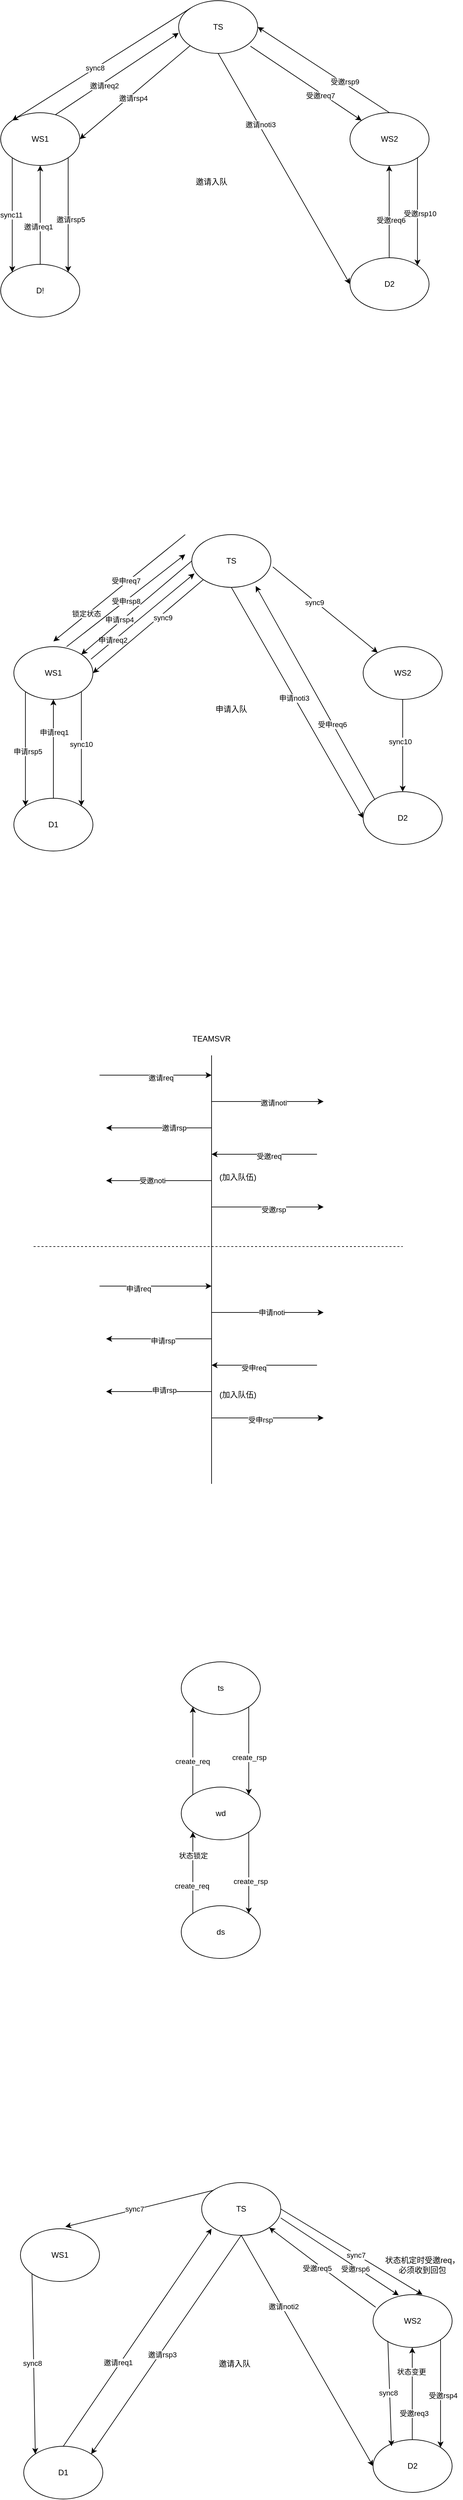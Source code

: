 <mxfile version="21.8.0" type="github">
  <diagram name="第 1 页" id="kYDKt0bIS9psy3Maj4CA">
    <mxGraphModel dx="897" dy="965" grid="1" gridSize="10" guides="1" tooltips="1" connect="1" arrows="1" fold="1" page="1" pageScale="1" pageWidth="827" pageHeight="1169" math="0" shadow="0">
      <root>
        <mxCell id="0" />
        <mxCell id="1" parent="0" />
        <mxCell id="k-n6cHFPc8PgsHtmHgzM-1" value="TS" style="ellipse;whiteSpace=wrap;html=1;" parent="1" vertex="1">
          <mxGeometry x="350" y="90" width="120" height="80" as="geometry" />
        </mxCell>
        <mxCell id="k-n6cHFPc8PgsHtmHgzM-2" value="WS1" style="ellipse;whiteSpace=wrap;html=1;" parent="1" vertex="1">
          <mxGeometry x="80" y="260" width="120" height="80" as="geometry" />
        </mxCell>
        <mxCell id="k-n6cHFPc8PgsHtmHgzM-3" value="WS2" style="ellipse;whiteSpace=wrap;html=1;" parent="1" vertex="1">
          <mxGeometry x="610" y="260" width="120" height="80" as="geometry" />
        </mxCell>
        <mxCell id="k-n6cHFPc8PgsHtmHgzM-4" value="D!" style="ellipse;whiteSpace=wrap;html=1;" parent="1" vertex="1">
          <mxGeometry x="80" y="490" width="120" height="80" as="geometry" />
        </mxCell>
        <mxCell id="k-n6cHFPc8PgsHtmHgzM-5" value="D2" style="ellipse;whiteSpace=wrap;html=1;" parent="1" vertex="1">
          <mxGeometry x="610" y="480" width="120" height="80" as="geometry" />
        </mxCell>
        <mxCell id="k-n6cHFPc8PgsHtmHgzM-6" value="" style="endArrow=classic;html=1;rounded=0;entryX=0.5;entryY=1;entryDx=0;entryDy=0;exitX=0.5;exitY=0;exitDx=0;exitDy=0;" parent="1" source="k-n6cHFPc8PgsHtmHgzM-4" target="k-n6cHFPc8PgsHtmHgzM-2" edge="1">
          <mxGeometry width="50" height="50" relative="1" as="geometry">
            <mxPoint x="160" y="480" as="sourcePoint" />
            <mxPoint x="210" y="430" as="targetPoint" />
            <Array as="points">
              <mxPoint x="140" y="420" />
            </Array>
          </mxGeometry>
        </mxCell>
        <mxCell id="k-n6cHFPc8PgsHtmHgzM-71" value="邀请req1" style="edgeLabel;html=1;align=center;verticalAlign=middle;resizable=0;points=[];" parent="k-n6cHFPc8PgsHtmHgzM-6" vertex="1" connectable="0">
          <mxGeometry x="-0.24" y="3" relative="1" as="geometry">
            <mxPoint as="offset" />
          </mxGeometry>
        </mxCell>
        <mxCell id="k-n6cHFPc8PgsHtmHgzM-8" value="" style="endArrow=classic;html=1;rounded=0;entryX=0.5;entryY=1;entryDx=0;entryDy=0;exitX=0.5;exitY=0;exitDx=0;exitDy=0;" parent="1" edge="1">
          <mxGeometry width="50" height="50" relative="1" as="geometry">
            <mxPoint x="669.5" y="480" as="sourcePoint" />
            <mxPoint x="669.5" y="340" as="targetPoint" />
          </mxGeometry>
        </mxCell>
        <mxCell id="k-n6cHFPc8PgsHtmHgzM-76" value="受邀req6" style="edgeLabel;html=1;align=center;verticalAlign=middle;resizable=0;points=[];" parent="k-n6cHFPc8PgsHtmHgzM-8" vertex="1" connectable="0">
          <mxGeometry x="-0.186" y="-1" relative="1" as="geometry">
            <mxPoint x="1" as="offset" />
          </mxGeometry>
        </mxCell>
        <mxCell id="k-n6cHFPc8PgsHtmHgzM-9" value="" style="endArrow=classic;html=1;rounded=0;entryX=0;entryY=0.613;entryDx=0;entryDy=0;exitX=0.692;exitY=0.038;exitDx=0;exitDy=0;exitPerimeter=0;entryPerimeter=0;" parent="1" source="k-n6cHFPc8PgsHtmHgzM-2" target="k-n6cHFPc8PgsHtmHgzM-1" edge="1">
          <mxGeometry width="50" height="50" relative="1" as="geometry">
            <mxPoint x="350" y="280" as="sourcePoint" />
            <mxPoint x="350" y="130" as="targetPoint" />
          </mxGeometry>
        </mxCell>
        <mxCell id="k-n6cHFPc8PgsHtmHgzM-72" value="邀请req2" style="edgeLabel;html=1;align=center;verticalAlign=middle;resizable=0;points=[];" parent="k-n6cHFPc8PgsHtmHgzM-9" vertex="1" connectable="0">
          <mxGeometry x="-0.234" y="-4" relative="1" as="geometry">
            <mxPoint as="offset" />
          </mxGeometry>
        </mxCell>
        <mxCell id="k-n6cHFPc8PgsHtmHgzM-10" value="" style="endArrow=classic;html=1;rounded=0;entryX=1;entryY=0.5;entryDx=0;entryDy=0;exitX=0.5;exitY=0;exitDx=0;exitDy=0;" parent="1" source="k-n6cHFPc8PgsHtmHgzM-3" target="k-n6cHFPc8PgsHtmHgzM-1" edge="1">
          <mxGeometry width="50" height="50" relative="1" as="geometry">
            <mxPoint x="150" y="270" as="sourcePoint" />
            <mxPoint x="360" y="140" as="targetPoint" />
          </mxGeometry>
        </mxCell>
        <mxCell id="k-n6cHFPc8PgsHtmHgzM-78" value="受邀rsp9" style="edgeLabel;html=1;align=center;verticalAlign=middle;resizable=0;points=[];" parent="k-n6cHFPc8PgsHtmHgzM-10" vertex="1" connectable="0">
          <mxGeometry x="-0.303" y="-3" relative="1" as="geometry">
            <mxPoint as="offset" />
          </mxGeometry>
        </mxCell>
        <mxCell id="k-n6cHFPc8PgsHtmHgzM-11" value="" style="endArrow=classic;html=1;rounded=0;entryX=1;entryY=0.5;entryDx=0;entryDy=0;exitX=0;exitY=1;exitDx=0;exitDy=0;" parent="1" source="k-n6cHFPc8PgsHtmHgzM-1" target="k-n6cHFPc8PgsHtmHgzM-2" edge="1">
          <mxGeometry width="50" height="50" relative="1" as="geometry">
            <mxPoint x="673" y="273" as="sourcePoint" />
            <mxPoint x="480" y="140" as="targetPoint" />
          </mxGeometry>
        </mxCell>
        <mxCell id="k-n6cHFPc8PgsHtmHgzM-74" value="邀请rsp4" style="edgeLabel;html=1;align=center;verticalAlign=middle;resizable=0;points=[];" parent="k-n6cHFPc8PgsHtmHgzM-11" vertex="1" connectable="0">
          <mxGeometry x="0.071" y="5" relative="1" as="geometry">
            <mxPoint as="offset" />
          </mxGeometry>
        </mxCell>
        <mxCell id="k-n6cHFPc8PgsHtmHgzM-12" value="" style="endArrow=classic;html=1;rounded=0;exitX=0.908;exitY=0.863;exitDx=0;exitDy=0;exitPerimeter=0;" parent="1" source="k-n6cHFPc8PgsHtmHgzM-1" target="k-n6cHFPc8PgsHtmHgzM-3" edge="1">
          <mxGeometry width="50" height="50" relative="1" as="geometry">
            <mxPoint x="460" y="160" as="sourcePoint" />
            <mxPoint x="192" y="282" as="targetPoint" />
          </mxGeometry>
        </mxCell>
        <mxCell id="k-n6cHFPc8PgsHtmHgzM-77" value="受邀req7" style="edgeLabel;html=1;align=center;verticalAlign=middle;resizable=0;points=[];" parent="k-n6cHFPc8PgsHtmHgzM-12" vertex="1" connectable="0">
          <mxGeometry x="0.275" y="-3" relative="1" as="geometry">
            <mxPoint as="offset" />
          </mxGeometry>
        </mxCell>
        <mxCell id="k-n6cHFPc8PgsHtmHgzM-13" value="" style="endArrow=classic;html=1;rounded=0;exitX=0.5;exitY=1;exitDx=0;exitDy=0;entryX=0;entryY=0.5;entryDx=0;entryDy=0;" parent="1" source="k-n6cHFPc8PgsHtmHgzM-1" target="k-n6cHFPc8PgsHtmHgzM-5" edge="1">
          <mxGeometry width="50" height="50" relative="1" as="geometry">
            <mxPoint x="469" y="169" as="sourcePoint" />
            <mxPoint x="637" y="282" as="targetPoint" />
          </mxGeometry>
        </mxCell>
        <mxCell id="k-n6cHFPc8PgsHtmHgzM-73" value="邀请noti3" style="edgeLabel;html=1;align=center;verticalAlign=middle;resizable=0;points=[];" parent="k-n6cHFPc8PgsHtmHgzM-13" vertex="1" connectable="0">
          <mxGeometry x="-0.377" y="2" relative="1" as="geometry">
            <mxPoint as="offset" />
          </mxGeometry>
        </mxCell>
        <mxCell id="k-n6cHFPc8PgsHtmHgzM-14" value="" style="endArrow=classic;html=1;rounded=0;entryX=1;entryY=0;entryDx=0;entryDy=0;exitX=1;exitY=1;exitDx=0;exitDy=0;" parent="1" source="k-n6cHFPc8PgsHtmHgzM-3" target="k-n6cHFPc8PgsHtmHgzM-5" edge="1">
          <mxGeometry width="50" height="50" relative="1" as="geometry">
            <mxPoint x="679.5" y="490" as="sourcePoint" />
            <mxPoint x="679.5" y="350" as="targetPoint" />
          </mxGeometry>
        </mxCell>
        <mxCell id="k-n6cHFPc8PgsHtmHgzM-82" value="受邀rsp10" style="edgeLabel;html=1;align=center;verticalAlign=middle;resizable=0;points=[];" parent="k-n6cHFPc8PgsHtmHgzM-14" vertex="1" connectable="0">
          <mxGeometry x="0.025" y="3" relative="1" as="geometry">
            <mxPoint as="offset" />
          </mxGeometry>
        </mxCell>
        <mxCell id="k-n6cHFPc8PgsHtmHgzM-15" value="" style="endArrow=classic;html=1;rounded=0;entryX=0;entryY=0;entryDx=0;entryDy=0;exitX=0;exitY=1;exitDx=0;exitDy=0;" parent="1" source="k-n6cHFPc8PgsHtmHgzM-2" target="k-n6cHFPc8PgsHtmHgzM-4" edge="1">
          <mxGeometry width="50" height="50" relative="1" as="geometry">
            <mxPoint x="150" y="500" as="sourcePoint" />
            <mxPoint x="150" y="350" as="targetPoint" />
            <Array as="points" />
          </mxGeometry>
        </mxCell>
        <mxCell id="k-n6cHFPc8PgsHtmHgzM-83" value="sync11" style="edgeLabel;html=1;align=center;verticalAlign=middle;resizable=0;points=[];" parent="k-n6cHFPc8PgsHtmHgzM-15" vertex="1" connectable="0">
          <mxGeometry x="-0.011" y="-2" relative="1" as="geometry">
            <mxPoint as="offset" />
          </mxGeometry>
        </mxCell>
        <mxCell id="k-n6cHFPc8PgsHtmHgzM-16" value="" style="endArrow=classic;html=1;rounded=0;entryX=1;entryY=0;entryDx=0;entryDy=0;exitX=1;exitY=1;exitDx=0;exitDy=0;" parent="1" source="k-n6cHFPc8PgsHtmHgzM-2" target="k-n6cHFPc8PgsHtmHgzM-4" edge="1">
          <mxGeometry width="50" height="50" relative="1" as="geometry">
            <mxPoint x="270" y="490" as="sourcePoint" />
            <mxPoint x="270" y="340" as="targetPoint" />
            <Array as="points" />
          </mxGeometry>
        </mxCell>
        <mxCell id="k-n6cHFPc8PgsHtmHgzM-75" value="邀请rsp5" style="edgeLabel;html=1;align=center;verticalAlign=middle;resizable=0;points=[];" parent="k-n6cHFPc8PgsHtmHgzM-16" vertex="1" connectable="0">
          <mxGeometry x="0.081" y="3" relative="1" as="geometry">
            <mxPoint as="offset" />
          </mxGeometry>
        </mxCell>
        <mxCell id="k-n6cHFPc8PgsHtmHgzM-17" value="" style="endArrow=classic;html=1;rounded=0;entryX=0;entryY=0;entryDx=0;entryDy=0;exitX=0;exitY=0;exitDx=0;exitDy=0;" parent="1" source="k-n6cHFPc8PgsHtmHgzM-1" target="k-n6cHFPc8PgsHtmHgzM-2" edge="1">
          <mxGeometry width="50" height="50" relative="1" as="geometry">
            <mxPoint x="268" y="148" as="sourcePoint" />
            <mxPoint x="90" y="260" as="targetPoint" />
          </mxGeometry>
        </mxCell>
        <mxCell id="k-n6cHFPc8PgsHtmHgzM-79" value="sync8" style="edgeLabel;html=1;align=center;verticalAlign=middle;resizable=0;points=[];" parent="k-n6cHFPc8PgsHtmHgzM-17" vertex="1" connectable="0">
          <mxGeometry x="0.065" y="-1" relative="1" as="geometry">
            <mxPoint as="offset" />
          </mxGeometry>
        </mxCell>
        <mxCell id="k-n6cHFPc8PgsHtmHgzM-18" value="TS" style="ellipse;whiteSpace=wrap;html=1;" parent="1" vertex="1">
          <mxGeometry x="370" y="900" width="120" height="80" as="geometry" />
        </mxCell>
        <mxCell id="k-n6cHFPc8PgsHtmHgzM-19" value="WS1" style="ellipse;whiteSpace=wrap;html=1;" parent="1" vertex="1">
          <mxGeometry x="100" y="1070" width="120" height="80" as="geometry" />
        </mxCell>
        <mxCell id="k-n6cHFPc8PgsHtmHgzM-20" value="WS2" style="ellipse;whiteSpace=wrap;html=1;" parent="1" vertex="1">
          <mxGeometry x="630" y="1070" width="120" height="80" as="geometry" />
        </mxCell>
        <mxCell id="k-n6cHFPc8PgsHtmHgzM-21" value="D1" style="ellipse;whiteSpace=wrap;html=1;" parent="1" vertex="1">
          <mxGeometry x="100" y="1300" width="120" height="80" as="geometry" />
        </mxCell>
        <mxCell id="k-n6cHFPc8PgsHtmHgzM-22" value="D2" style="ellipse;whiteSpace=wrap;html=1;" parent="1" vertex="1">
          <mxGeometry x="630" y="1290" width="120" height="80" as="geometry" />
        </mxCell>
        <mxCell id="k-n6cHFPc8PgsHtmHgzM-23" value="" style="endArrow=classic;html=1;rounded=0;entryX=0.5;entryY=1;entryDx=0;entryDy=0;exitX=0.5;exitY=0;exitDx=0;exitDy=0;" parent="1" source="k-n6cHFPc8PgsHtmHgzM-21" target="k-n6cHFPc8PgsHtmHgzM-19" edge="1">
          <mxGeometry width="50" height="50" relative="1" as="geometry">
            <mxPoint x="180" y="1290" as="sourcePoint" />
            <mxPoint x="230" y="1240" as="targetPoint" />
            <Array as="points">
              <mxPoint x="160" y="1230" />
            </Array>
          </mxGeometry>
        </mxCell>
        <mxCell id="k-n6cHFPc8PgsHtmHgzM-25" value="" style="endArrow=classic;html=1;rounded=0;exitX=0.975;exitY=0.238;exitDx=0;exitDy=0;exitPerimeter=0;entryX=0.033;entryY=0.738;entryDx=0;entryDy=0;entryPerimeter=0;" parent="1" source="k-n6cHFPc8PgsHtmHgzM-19" target="k-n6cHFPc8PgsHtmHgzM-18" edge="1">
          <mxGeometry width="50" height="50" relative="1" as="geometry">
            <mxPoint x="370" y="1090" as="sourcePoint" />
            <mxPoint x="360" y="960" as="targetPoint" />
          </mxGeometry>
        </mxCell>
        <mxCell id="k-n6cHFPc8PgsHtmHgzM-87" value="申请req2" style="edgeLabel;html=1;align=center;verticalAlign=middle;resizable=0;points=[];" parent="k-n6cHFPc8PgsHtmHgzM-25" vertex="1" connectable="0">
          <mxGeometry x="-0.394" y="1" relative="1" as="geometry">
            <mxPoint x="-14" y="11" as="offset" />
          </mxGeometry>
        </mxCell>
        <mxCell id="k-n6cHFPc8PgsHtmHgzM-27" value="" style="endArrow=classic;html=1;rounded=0;entryX=1;entryY=0.5;entryDx=0;entryDy=0;exitX=0;exitY=1;exitDx=0;exitDy=0;" parent="1" source="k-n6cHFPc8PgsHtmHgzM-18" target="k-n6cHFPc8PgsHtmHgzM-19" edge="1">
          <mxGeometry width="50" height="50" relative="1" as="geometry">
            <mxPoint x="693" y="1083" as="sourcePoint" />
            <mxPoint x="500" y="950" as="targetPoint" />
          </mxGeometry>
        </mxCell>
        <mxCell id="k-n6cHFPc8PgsHtmHgzM-96" value="sync9" style="edgeLabel;html=1;align=center;verticalAlign=middle;resizable=0;points=[];" parent="k-n6cHFPc8PgsHtmHgzM-27" vertex="1" connectable="0">
          <mxGeometry x="-0.225" y="4" relative="1" as="geometry">
            <mxPoint as="offset" />
          </mxGeometry>
        </mxCell>
        <mxCell id="k-n6cHFPc8PgsHtmHgzM-28" value="" style="endArrow=classic;html=1;rounded=0;exitX=1.025;exitY=0.613;exitDx=0;exitDy=0;exitPerimeter=0;" parent="1" source="k-n6cHFPc8PgsHtmHgzM-18" target="k-n6cHFPc8PgsHtmHgzM-20" edge="1">
          <mxGeometry width="50" height="50" relative="1" as="geometry">
            <mxPoint x="480" y="970" as="sourcePoint" />
            <mxPoint x="212" y="1092" as="targetPoint" />
          </mxGeometry>
        </mxCell>
        <mxCell id="k-n6cHFPc8PgsHtmHgzM-95" value="sync9" style="edgeLabel;html=1;align=center;verticalAlign=middle;resizable=0;points=[];" parent="k-n6cHFPc8PgsHtmHgzM-28" vertex="1" connectable="0">
          <mxGeometry x="-0.192" y="-2" relative="1" as="geometry">
            <mxPoint as="offset" />
          </mxGeometry>
        </mxCell>
        <mxCell id="k-n6cHFPc8PgsHtmHgzM-29" value="" style="endArrow=classic;html=1;rounded=0;exitX=0.5;exitY=1;exitDx=0;exitDy=0;entryX=0;entryY=0.5;entryDx=0;entryDy=0;" parent="1" source="k-n6cHFPc8PgsHtmHgzM-18" target="k-n6cHFPc8PgsHtmHgzM-22" edge="1">
          <mxGeometry width="50" height="50" relative="1" as="geometry">
            <mxPoint x="489" y="979" as="sourcePoint" />
            <mxPoint x="657" y="1092" as="targetPoint" />
          </mxGeometry>
        </mxCell>
        <mxCell id="k-n6cHFPc8PgsHtmHgzM-88" value="申请noti3" style="edgeLabel;html=1;align=center;verticalAlign=middle;resizable=0;points=[];" parent="k-n6cHFPc8PgsHtmHgzM-29" vertex="1" connectable="0">
          <mxGeometry x="-0.043" y="-1" relative="1" as="geometry">
            <mxPoint as="offset" />
          </mxGeometry>
        </mxCell>
        <mxCell id="k-n6cHFPc8PgsHtmHgzM-30" value="" style="endArrow=classic;html=1;rounded=0;entryX=0.5;entryY=0;entryDx=0;entryDy=0;exitX=0.5;exitY=1;exitDx=0;exitDy=0;" parent="1" source="k-n6cHFPc8PgsHtmHgzM-20" target="k-n6cHFPc8PgsHtmHgzM-22" edge="1">
          <mxGeometry width="50" height="50" relative="1" as="geometry">
            <mxPoint x="699.5" y="1300" as="sourcePoint" />
            <mxPoint x="699.5" y="1160" as="targetPoint" />
          </mxGeometry>
        </mxCell>
        <mxCell id="k-n6cHFPc8PgsHtmHgzM-98" value="sync10" style="edgeLabel;html=1;align=center;verticalAlign=middle;resizable=0;points=[];" parent="k-n6cHFPc8PgsHtmHgzM-30" vertex="1" connectable="0">
          <mxGeometry x="-0.086" y="-4" relative="1" as="geometry">
            <mxPoint as="offset" />
          </mxGeometry>
        </mxCell>
        <mxCell id="k-n6cHFPc8PgsHtmHgzM-31" value="" style="endArrow=classic;html=1;rounded=0;entryX=0;entryY=0;entryDx=0;entryDy=0;exitX=0;exitY=1;exitDx=0;exitDy=0;" parent="1" source="k-n6cHFPc8PgsHtmHgzM-19" target="k-n6cHFPc8PgsHtmHgzM-21" edge="1">
          <mxGeometry width="50" height="50" relative="1" as="geometry">
            <mxPoint x="170" y="1310" as="sourcePoint" />
            <mxPoint x="170" y="1160" as="targetPoint" />
            <Array as="points" />
          </mxGeometry>
        </mxCell>
        <mxCell id="k-n6cHFPc8PgsHtmHgzM-90" value="申请rsp5" style="edgeLabel;html=1;align=center;verticalAlign=middle;resizable=0;points=[];" parent="k-n6cHFPc8PgsHtmHgzM-31" vertex="1" connectable="0">
          <mxGeometry x="0.035" y="3" relative="1" as="geometry">
            <mxPoint as="offset" />
          </mxGeometry>
        </mxCell>
        <mxCell id="k-n6cHFPc8PgsHtmHgzM-32" value="" style="endArrow=classic;html=1;rounded=0;entryX=1;entryY=0;entryDx=0;entryDy=0;exitX=1;exitY=1;exitDx=0;exitDy=0;" parent="1" source="k-n6cHFPc8PgsHtmHgzM-19" target="k-n6cHFPc8PgsHtmHgzM-21" edge="1">
          <mxGeometry width="50" height="50" relative="1" as="geometry">
            <mxPoint x="290" y="1300" as="sourcePoint" />
            <mxPoint x="290" y="1150" as="targetPoint" />
            <Array as="points" />
          </mxGeometry>
        </mxCell>
        <mxCell id="k-n6cHFPc8PgsHtmHgzM-86" value="申请req1" style="edgeLabel;html=1;align=center;verticalAlign=middle;resizable=0;points=[];" parent="k-n6cHFPc8PgsHtmHgzM-32" vertex="1" connectable="0">
          <mxGeometry x="0.184" y="3" relative="1" as="geometry">
            <mxPoint x="-45" y="-41" as="offset" />
          </mxGeometry>
        </mxCell>
        <mxCell id="k-n6cHFPc8PgsHtmHgzM-97" value="sync10" style="edgeLabel;html=1;align=center;verticalAlign=middle;resizable=0;points=[];" parent="k-n6cHFPc8PgsHtmHgzM-32" vertex="1" connectable="0">
          <mxGeometry x="-0.081" y="-1" relative="1" as="geometry">
            <mxPoint as="offset" />
          </mxGeometry>
        </mxCell>
        <mxCell id="k-n6cHFPc8PgsHtmHgzM-33" value="" style="endArrow=classic;html=1;rounded=0;entryX=1;entryY=0;entryDx=0;entryDy=0;exitX=0;exitY=0.5;exitDx=0;exitDy=0;" parent="1" source="k-n6cHFPc8PgsHtmHgzM-18" target="k-n6cHFPc8PgsHtmHgzM-19" edge="1">
          <mxGeometry width="50" height="50" relative="1" as="geometry">
            <mxPoint x="288" y="958" as="sourcePoint" />
            <mxPoint x="110" y="1070" as="targetPoint" />
          </mxGeometry>
        </mxCell>
        <mxCell id="k-n6cHFPc8PgsHtmHgzM-89" value="申请rsp4" style="edgeLabel;html=1;align=center;verticalAlign=middle;resizable=0;points=[];" parent="k-n6cHFPc8PgsHtmHgzM-33" vertex="1" connectable="0">
          <mxGeometry x="0.171" y="-1" relative="1" as="geometry">
            <mxPoint x="-11" y="7" as="offset" />
          </mxGeometry>
        </mxCell>
        <mxCell id="k-n6cHFPc8PgsHtmHgzM-35" value="" style="endArrow=classic;html=1;rounded=0;entryX=1;entryY=0;entryDx=0;entryDy=0;" parent="1" edge="1">
          <mxGeometry width="50" height="50" relative="1" as="geometry">
            <mxPoint x="360" y="900" as="sourcePoint" />
            <mxPoint x="160" y="1062" as="targetPoint" />
          </mxGeometry>
        </mxCell>
        <mxCell id="k-n6cHFPc8PgsHtmHgzM-93" value="锁定状态" style="edgeLabel;html=1;align=center;verticalAlign=middle;resizable=0;points=[];" parent="k-n6cHFPc8PgsHtmHgzM-35" vertex="1" connectable="0">
          <mxGeometry x="0.262" y="-3" relative="1" as="geometry">
            <mxPoint x="-22" y="20" as="offset" />
          </mxGeometry>
        </mxCell>
        <mxCell id="k-n6cHFPc8PgsHtmHgzM-36" value="" style="endArrow=classic;html=1;rounded=0;exitX=0.667;exitY=0;exitDx=0;exitDy=0;exitPerimeter=0;" parent="1" source="k-n6cHFPc8PgsHtmHgzM-19" edge="1">
          <mxGeometry width="50" height="50" relative="1" as="geometry">
            <mxPoint x="200" y="1080" as="sourcePoint" />
            <mxPoint x="360" y="930" as="targetPoint" />
          </mxGeometry>
        </mxCell>
        <mxCell id="k-n6cHFPc8PgsHtmHgzM-92" value="受申req7" style="edgeLabel;html=1;align=center;verticalAlign=middle;resizable=0;points=[];" parent="k-n6cHFPc8PgsHtmHgzM-36" vertex="1" connectable="0">
          <mxGeometry x="0.204" y="-4" relative="1" as="geometry">
            <mxPoint x="-21" y="-19" as="offset" />
          </mxGeometry>
        </mxCell>
        <mxCell id="k-n6cHFPc8PgsHtmHgzM-94" value="受申rsp8" style="edgeLabel;html=1;align=center;verticalAlign=middle;resizable=0;points=[];" parent="k-n6cHFPc8PgsHtmHgzM-36" vertex="1" connectable="0">
          <mxGeometry x="-0.005" y="-1" relative="1" as="geometry">
            <mxPoint as="offset" />
          </mxGeometry>
        </mxCell>
        <mxCell id="k-n6cHFPc8PgsHtmHgzM-37" value="" style="endArrow=classic;html=1;rounded=0;entryX=0.808;entryY=0.975;entryDx=0;entryDy=0;entryPerimeter=0;exitX=0;exitY=0;exitDx=0;exitDy=0;" parent="1" source="k-n6cHFPc8PgsHtmHgzM-22" target="k-n6cHFPc8PgsHtmHgzM-18" edge="1">
          <mxGeometry width="50" height="50" relative="1" as="geometry">
            <mxPoint x="650" y="1260" as="sourcePoint" />
            <mxPoint x="640" y="1340" as="targetPoint" />
          </mxGeometry>
        </mxCell>
        <mxCell id="k-n6cHFPc8PgsHtmHgzM-91" value="受申req6" style="edgeLabel;html=1;align=center;verticalAlign=middle;resizable=0;points=[];" parent="k-n6cHFPc8PgsHtmHgzM-37" vertex="1" connectable="0">
          <mxGeometry x="-0.294" y="1" relative="1" as="geometry">
            <mxPoint as="offset" />
          </mxGeometry>
        </mxCell>
        <mxCell id="k-n6cHFPc8PgsHtmHgzM-38" value="邀请入队" style="text;html=1;strokeColor=none;fillColor=none;align=center;verticalAlign=middle;whiteSpace=wrap;rounded=0;" parent="1" vertex="1">
          <mxGeometry x="370" y="350" width="60" height="30" as="geometry" />
        </mxCell>
        <mxCell id="k-n6cHFPc8PgsHtmHgzM-39" value="申请入队" style="text;html=1;strokeColor=none;fillColor=none;align=center;verticalAlign=middle;whiteSpace=wrap;rounded=0;" parent="1" vertex="1">
          <mxGeometry x="400" y="1150" width="60" height="30" as="geometry" />
        </mxCell>
        <mxCell id="k-n6cHFPc8PgsHtmHgzM-40" value="" style="endArrow=none;html=1;rounded=0;arcSize=12;" parent="1" edge="1">
          <mxGeometry width="50" height="50" relative="1" as="geometry">
            <mxPoint x="400" y="2340" as="sourcePoint" />
            <mxPoint x="400" y="1690" as="targetPoint" />
          </mxGeometry>
        </mxCell>
        <mxCell id="k-n6cHFPc8PgsHtmHgzM-41" value="" style="endArrow=classic;html=1;rounded=0;arcSize=12;" parent="1" edge="1">
          <mxGeometry width="50" height="50" relative="1" as="geometry">
            <mxPoint x="230" y="1720" as="sourcePoint" />
            <mxPoint x="400" y="1720" as="targetPoint" />
          </mxGeometry>
        </mxCell>
        <mxCell id="k-n6cHFPc8PgsHtmHgzM-47" value="邀请req" style="edgeLabel;html=1;align=center;verticalAlign=middle;resizable=0;points=[];arcSize=12;" parent="k-n6cHFPc8PgsHtmHgzM-41" vertex="1" connectable="0">
          <mxGeometry x="0.094" y="-4" relative="1" as="geometry">
            <mxPoint as="offset" />
          </mxGeometry>
        </mxCell>
        <mxCell id="k-n6cHFPc8PgsHtmHgzM-42" value="" style="endArrow=classic;html=1;rounded=0;arcSize=12;" parent="1" edge="1">
          <mxGeometry width="50" height="50" relative="1" as="geometry">
            <mxPoint x="400" y="1760" as="sourcePoint" />
            <mxPoint x="570" y="1760" as="targetPoint" />
          </mxGeometry>
        </mxCell>
        <mxCell id="k-n6cHFPc8PgsHtmHgzM-48" value="邀请noti" style="edgeLabel;html=1;align=center;verticalAlign=middle;resizable=0;points=[];arcSize=12;" parent="k-n6cHFPc8PgsHtmHgzM-42" vertex="1" connectable="0">
          <mxGeometry x="0.106" y="-2" relative="1" as="geometry">
            <mxPoint as="offset" />
          </mxGeometry>
        </mxCell>
        <mxCell id="k-n6cHFPc8PgsHtmHgzM-43" value="" style="endArrow=classic;html=1;rounded=0;arcSize=12;" parent="1" edge="1">
          <mxGeometry width="50" height="50" relative="1" as="geometry">
            <mxPoint x="400" y="1920" as="sourcePoint" />
            <mxPoint x="570" y="1920" as="targetPoint" />
          </mxGeometry>
        </mxCell>
        <mxCell id="k-n6cHFPc8PgsHtmHgzM-51" value="受邀rsp" style="edgeLabel;html=1;align=center;verticalAlign=middle;resizable=0;points=[];arcSize=12;" parent="k-n6cHFPc8PgsHtmHgzM-43" vertex="1" connectable="0">
          <mxGeometry x="0.106" y="-4" relative="1" as="geometry">
            <mxPoint as="offset" />
          </mxGeometry>
        </mxCell>
        <mxCell id="k-n6cHFPc8PgsHtmHgzM-44" value="" style="endArrow=classic;html=1;rounded=0;arcSize=12;" parent="1" edge="1">
          <mxGeometry width="50" height="50" relative="1" as="geometry">
            <mxPoint x="230" y="2040" as="sourcePoint" />
            <mxPoint x="400" y="2040" as="targetPoint" />
          </mxGeometry>
        </mxCell>
        <mxCell id="k-n6cHFPc8PgsHtmHgzM-52" value="申请req" style="edgeLabel;html=1;align=center;verticalAlign=middle;resizable=0;points=[];arcSize=12;" parent="k-n6cHFPc8PgsHtmHgzM-44" vertex="1" connectable="0">
          <mxGeometry x="-0.306" y="-4" relative="1" as="geometry">
            <mxPoint as="offset" />
          </mxGeometry>
        </mxCell>
        <mxCell id="k-n6cHFPc8PgsHtmHgzM-45" value="" style="endArrow=classic;html=1;rounded=0;arcSize=12;" parent="1" edge="1">
          <mxGeometry width="50" height="50" relative="1" as="geometry">
            <mxPoint x="400" y="2080" as="sourcePoint" />
            <mxPoint x="570" y="2080" as="targetPoint" />
          </mxGeometry>
        </mxCell>
        <mxCell id="k-n6cHFPc8PgsHtmHgzM-53" value="申请noti" style="edgeLabel;html=1;align=center;verticalAlign=middle;resizable=0;points=[];arcSize=12;" parent="k-n6cHFPc8PgsHtmHgzM-45" vertex="1" connectable="0">
          <mxGeometry x="0.071" relative="1" as="geometry">
            <mxPoint as="offset" />
          </mxGeometry>
        </mxCell>
        <mxCell id="k-n6cHFPc8PgsHtmHgzM-46" value="" style="endArrow=classic;html=1;rounded=0;arcSize=12;" parent="1" edge="1">
          <mxGeometry width="50" height="50" relative="1" as="geometry">
            <mxPoint x="400" y="2240" as="sourcePoint" />
            <mxPoint x="570" y="2240" as="targetPoint" />
          </mxGeometry>
        </mxCell>
        <mxCell id="k-n6cHFPc8PgsHtmHgzM-69" value="受申rsp" style="edgeLabel;html=1;align=center;verticalAlign=middle;resizable=0;points=[];arcSize=12;" parent="k-n6cHFPc8PgsHtmHgzM-46" vertex="1" connectable="0">
          <mxGeometry x="-0.129" y="-3" relative="1" as="geometry">
            <mxPoint as="offset" />
          </mxGeometry>
        </mxCell>
        <mxCell id="k-n6cHFPc8PgsHtmHgzM-50" value="TEAMSVR" style="text;html=1;strokeColor=none;fillColor=none;align=center;verticalAlign=middle;whiteSpace=wrap;rounded=0;arcSize=12;" parent="1" vertex="1">
          <mxGeometry x="370" y="1650" width="60" height="30" as="geometry" />
        </mxCell>
        <mxCell id="k-n6cHFPc8PgsHtmHgzM-54" value="" style="endArrow=classic;html=1;rounded=0;arcSize=12;" parent="1" edge="1">
          <mxGeometry width="50" height="50" relative="1" as="geometry">
            <mxPoint x="400" y="1800" as="sourcePoint" />
            <mxPoint x="240" y="1800" as="targetPoint" />
          </mxGeometry>
        </mxCell>
        <mxCell id="k-n6cHFPc8PgsHtmHgzM-61" value="邀请rsp" style="edgeLabel;html=1;align=center;verticalAlign=middle;resizable=0;points=[];arcSize=12;" parent="k-n6cHFPc8PgsHtmHgzM-54" vertex="1" connectable="0">
          <mxGeometry x="-0.287" relative="1" as="geometry">
            <mxPoint as="offset" />
          </mxGeometry>
        </mxCell>
        <mxCell id="k-n6cHFPc8PgsHtmHgzM-55" value="" style="endArrow=classic;html=1;rounded=0;arcSize=12;" parent="1" edge="1">
          <mxGeometry width="50" height="50" relative="1" as="geometry">
            <mxPoint x="560" y="1840" as="sourcePoint" />
            <mxPoint x="400" y="1840" as="targetPoint" />
          </mxGeometry>
        </mxCell>
        <mxCell id="k-n6cHFPc8PgsHtmHgzM-62" value="受邀req" style="edgeLabel;html=1;align=center;verticalAlign=middle;resizable=0;points=[];arcSize=12;" parent="k-n6cHFPc8PgsHtmHgzM-55" vertex="1" connectable="0">
          <mxGeometry x="-0.087" y="3" relative="1" as="geometry">
            <mxPoint as="offset" />
          </mxGeometry>
        </mxCell>
        <mxCell id="k-n6cHFPc8PgsHtmHgzM-56" value="" style="endArrow=classic;html=1;rounded=0;arcSize=12;" parent="1" edge="1">
          <mxGeometry width="50" height="50" relative="1" as="geometry">
            <mxPoint x="400" y="1880" as="sourcePoint" />
            <mxPoint x="240" y="1880" as="targetPoint" />
          </mxGeometry>
        </mxCell>
        <mxCell id="k-n6cHFPc8PgsHtmHgzM-63" value="受邀noti" style="edgeLabel;html=1;align=center;verticalAlign=middle;resizable=0;points=[];arcSize=12;" parent="k-n6cHFPc8PgsHtmHgzM-56" vertex="1" connectable="0">
          <mxGeometry x="0.125" relative="1" as="geometry">
            <mxPoint as="offset" />
          </mxGeometry>
        </mxCell>
        <mxCell id="k-n6cHFPc8PgsHtmHgzM-57" value="" style="endArrow=classic;html=1;rounded=0;arcSize=12;" parent="1" edge="1">
          <mxGeometry width="50" height="50" relative="1" as="geometry">
            <mxPoint x="400" y="2120" as="sourcePoint" />
            <mxPoint x="240" y="2120" as="targetPoint" />
          </mxGeometry>
        </mxCell>
        <mxCell id="k-n6cHFPc8PgsHtmHgzM-67" value="申请rsp" style="edgeLabel;html=1;align=center;verticalAlign=middle;resizable=0;points=[];arcSize=12;" parent="k-n6cHFPc8PgsHtmHgzM-57" vertex="1" connectable="0">
          <mxGeometry x="-0.075" y="3" relative="1" as="geometry">
            <mxPoint as="offset" />
          </mxGeometry>
        </mxCell>
        <mxCell id="k-n6cHFPc8PgsHtmHgzM-58" value="" style="endArrow=classic;html=1;rounded=0;arcSize=12;" parent="1" edge="1">
          <mxGeometry width="50" height="50" relative="1" as="geometry">
            <mxPoint x="560" y="2160" as="sourcePoint" />
            <mxPoint x="400" y="2160" as="targetPoint" />
          </mxGeometry>
        </mxCell>
        <mxCell id="k-n6cHFPc8PgsHtmHgzM-65" value="受申req" style="edgeLabel;html=1;align=center;verticalAlign=middle;resizable=0;points=[];arcSize=12;" parent="k-n6cHFPc8PgsHtmHgzM-58" vertex="1" connectable="0">
          <mxGeometry x="0.2" y="4" relative="1" as="geometry">
            <mxPoint as="offset" />
          </mxGeometry>
        </mxCell>
        <mxCell id="k-n6cHFPc8PgsHtmHgzM-59" value="" style="endArrow=classic;html=1;rounded=0;arcSize=12;" parent="1" edge="1">
          <mxGeometry width="50" height="50" relative="1" as="geometry">
            <mxPoint x="400" y="2200" as="sourcePoint" />
            <mxPoint x="240" y="2200" as="targetPoint" />
          </mxGeometry>
        </mxCell>
        <mxCell id="k-n6cHFPc8PgsHtmHgzM-68" value="申请rsp" style="edgeLabel;html=1;align=center;verticalAlign=middle;resizable=0;points=[];arcSize=12;" parent="k-n6cHFPc8PgsHtmHgzM-59" vertex="1" connectable="0">
          <mxGeometry x="-0.1" y="-2" relative="1" as="geometry">
            <mxPoint as="offset" />
          </mxGeometry>
        </mxCell>
        <mxCell id="k-n6cHFPc8PgsHtmHgzM-60" value="" style="endArrow=none;dashed=1;html=1;rounded=0;" parent="1" edge="1">
          <mxGeometry width="50" height="50" relative="1" as="geometry">
            <mxPoint x="130" y="1980" as="sourcePoint" />
            <mxPoint x="690" y="1980" as="targetPoint" />
          </mxGeometry>
        </mxCell>
        <mxCell id="k-n6cHFPc8PgsHtmHgzM-64" value="(加入队伍)" style="text;html=1;strokeColor=none;fillColor=none;align=center;verticalAlign=middle;whiteSpace=wrap;rounded=0;arcSize=12;" parent="1" vertex="1">
          <mxGeometry x="410" y="1860" width="60" height="30" as="geometry" />
        </mxCell>
        <mxCell id="k-n6cHFPc8PgsHtmHgzM-70" value="(加入队伍)" style="text;html=1;strokeColor=none;fillColor=none;align=center;verticalAlign=middle;whiteSpace=wrap;rounded=0;arcSize=12;" parent="1" vertex="1">
          <mxGeometry x="410" y="2190" width="60" height="30" as="geometry" />
        </mxCell>
        <mxCell id="k-n6cHFPc8PgsHtmHgzM-99" value="ts" style="ellipse;whiteSpace=wrap;html=1;" parent="1" vertex="1">
          <mxGeometry x="354" y="2610" width="120" height="80" as="geometry" />
        </mxCell>
        <mxCell id="k-n6cHFPc8PgsHtmHgzM-100" value="wd" style="ellipse;whiteSpace=wrap;html=1;" parent="1" vertex="1">
          <mxGeometry x="354" y="2800" width="120" height="80" as="geometry" />
        </mxCell>
        <mxCell id="k-n6cHFPc8PgsHtmHgzM-102" value="ds" style="ellipse;whiteSpace=wrap;html=1;" parent="1" vertex="1">
          <mxGeometry x="354" y="2980" width="120" height="80" as="geometry" />
        </mxCell>
        <mxCell id="k-n6cHFPc8PgsHtmHgzM-104" value="" style="endArrow=classic;html=1;rounded=0;exitX=0;exitY=0;exitDx=0;exitDy=0;entryX=0;entryY=1;entryDx=0;entryDy=0;" parent="1" source="k-n6cHFPc8PgsHtmHgzM-102" target="k-n6cHFPc8PgsHtmHgzM-100" edge="1">
          <mxGeometry width="50" height="50" relative="1" as="geometry">
            <mxPoint x="380" y="2920" as="sourcePoint" />
            <mxPoint x="430" y="2870" as="targetPoint" />
          </mxGeometry>
        </mxCell>
        <mxCell id="k-n6cHFPc8PgsHtmHgzM-108" value="create_req" style="edgeLabel;html=1;align=center;verticalAlign=middle;resizable=0;points=[];" parent="k-n6cHFPc8PgsHtmHgzM-104" vertex="1" connectable="0">
          <mxGeometry x="-0.032" y="-1" relative="1" as="geometry">
            <mxPoint x="-3" y="18" as="offset" />
          </mxGeometry>
        </mxCell>
        <mxCell id="k-n6cHFPc8PgsHtmHgzM-111" value="状态锁定" style="edgeLabel;html=1;align=center;verticalAlign=middle;resizable=0;points=[];" parent="k-n6cHFPc8PgsHtmHgzM-104" vertex="1" connectable="0">
          <mxGeometry x="0.421" relative="1" as="geometry">
            <mxPoint as="offset" />
          </mxGeometry>
        </mxCell>
        <mxCell id="k-n6cHFPc8PgsHtmHgzM-105" value="" style="endArrow=classic;html=1;rounded=0;exitX=1;exitY=1;exitDx=0;exitDy=0;entryX=1;entryY=0;entryDx=0;entryDy=0;" parent="1" source="k-n6cHFPc8PgsHtmHgzM-100" target="k-n6cHFPc8PgsHtmHgzM-102" edge="1">
          <mxGeometry width="50" height="50" relative="1" as="geometry">
            <mxPoint x="590" y="3064" as="sourcePoint" />
            <mxPoint x="590" y="2890" as="targetPoint" />
          </mxGeometry>
        </mxCell>
        <mxCell id="k-n6cHFPc8PgsHtmHgzM-113" value="create_rsp" style="edgeLabel;html=1;align=center;verticalAlign=middle;resizable=0;points=[];" parent="k-n6cHFPc8PgsHtmHgzM-105" vertex="1" connectable="0">
          <mxGeometry x="0.211" y="2" relative="1" as="geometry">
            <mxPoint as="offset" />
          </mxGeometry>
        </mxCell>
        <mxCell id="k-n6cHFPc8PgsHtmHgzM-106" value="" style="endArrow=classic;html=1;rounded=0;entryX=0;entryY=1;entryDx=0;entryDy=0;exitX=0;exitY=0;exitDx=0;exitDy=0;" parent="1" source="k-n6cHFPc8PgsHtmHgzM-100" target="k-n6cHFPc8PgsHtmHgzM-99" edge="1">
          <mxGeometry width="50" height="50" relative="1" as="geometry">
            <mxPoint x="353" y="2844" as="sourcePoint" />
            <mxPoint x="353" y="2670" as="targetPoint" />
          </mxGeometry>
        </mxCell>
        <mxCell id="k-n6cHFPc8PgsHtmHgzM-109" value="create_req" style="edgeLabel;html=1;align=center;verticalAlign=middle;resizable=0;points=[];" parent="k-n6cHFPc8PgsHtmHgzM-106" vertex="1" connectable="0">
          <mxGeometry x="-0.24" y="1" relative="1" as="geometry">
            <mxPoint as="offset" />
          </mxGeometry>
        </mxCell>
        <mxCell id="k-n6cHFPc8PgsHtmHgzM-107" value="" style="endArrow=classic;html=1;rounded=0;entryX=1;entryY=0;entryDx=0;entryDy=0;exitX=1;exitY=1;exitDx=0;exitDy=0;" parent="1" source="k-n6cHFPc8PgsHtmHgzM-99" target="k-n6cHFPc8PgsHtmHgzM-100" edge="1">
          <mxGeometry width="50" height="50" relative="1" as="geometry">
            <mxPoint x="534" y="2834" as="sourcePoint" />
            <mxPoint x="530" y="2690" as="targetPoint" />
          </mxGeometry>
        </mxCell>
        <mxCell id="k-n6cHFPc8PgsHtmHgzM-112" value="create_rsp" style="edgeLabel;html=1;align=center;verticalAlign=middle;resizable=0;points=[];" parent="k-n6cHFPc8PgsHtmHgzM-107" vertex="1" connectable="0">
          <mxGeometry x="0.15" relative="1" as="geometry">
            <mxPoint as="offset" />
          </mxGeometry>
        </mxCell>
        <mxCell id="n1iCXKJO0722P-5B4_Fn-1" value="TS" style="ellipse;whiteSpace=wrap;html=1;" vertex="1" parent="1">
          <mxGeometry x="385" y="3400" width="120" height="80" as="geometry" />
        </mxCell>
        <mxCell id="n1iCXKJO0722P-5B4_Fn-2" value="WS1" style="ellipse;whiteSpace=wrap;html=1;" vertex="1" parent="1">
          <mxGeometry x="110" y="3470" width="120" height="80" as="geometry" />
        </mxCell>
        <mxCell id="n1iCXKJO0722P-5B4_Fn-3" value="WS2" style="ellipse;whiteSpace=wrap;html=1;" vertex="1" parent="1">
          <mxGeometry x="645" y="3570" width="120" height="80" as="geometry" />
        </mxCell>
        <mxCell id="n1iCXKJO0722P-5B4_Fn-4" value="D1" style="ellipse;whiteSpace=wrap;html=1;" vertex="1" parent="1">
          <mxGeometry x="115" y="3800" width="120" height="80" as="geometry" />
        </mxCell>
        <mxCell id="n1iCXKJO0722P-5B4_Fn-5" value="D2" style="ellipse;whiteSpace=wrap;html=1;" vertex="1" parent="1">
          <mxGeometry x="645" y="3790" width="120" height="80" as="geometry" />
        </mxCell>
        <mxCell id="n1iCXKJO0722P-5B4_Fn-6" value="" style="endArrow=classic;html=1;rounded=0;exitX=0.5;exitY=0;exitDx=0;exitDy=0;" edge="1" source="n1iCXKJO0722P-5B4_Fn-4" parent="1">
          <mxGeometry width="50" height="50" relative="1" as="geometry">
            <mxPoint x="195" y="3790" as="sourcePoint" />
            <mxPoint x="400" y="3470" as="targetPoint" />
            <Array as="points" />
          </mxGeometry>
        </mxCell>
        <mxCell id="n1iCXKJO0722P-5B4_Fn-7" value="邀请req1" style="edgeLabel;html=1;align=center;verticalAlign=middle;resizable=0;points=[];" vertex="1" connectable="0" parent="n1iCXKJO0722P-5B4_Fn-6">
          <mxGeometry x="-0.24" y="3" relative="1" as="geometry">
            <mxPoint as="offset" />
          </mxGeometry>
        </mxCell>
        <mxCell id="n1iCXKJO0722P-5B4_Fn-8" value="" style="endArrow=classic;html=1;rounded=0;entryX=0.5;entryY=1;entryDx=0;entryDy=0;exitX=0.5;exitY=0;exitDx=0;exitDy=0;" edge="1" parent="1">
          <mxGeometry width="50" height="50" relative="1" as="geometry">
            <mxPoint x="704.5" y="3790" as="sourcePoint" />
            <mxPoint x="704.5" y="3650" as="targetPoint" />
          </mxGeometry>
        </mxCell>
        <mxCell id="n1iCXKJO0722P-5B4_Fn-9" value="受邀req3" style="edgeLabel;html=1;align=center;verticalAlign=middle;resizable=0;points=[];" vertex="1" connectable="0" parent="n1iCXKJO0722P-5B4_Fn-8">
          <mxGeometry x="-0.186" y="-1" relative="1" as="geometry">
            <mxPoint x="1" y="17" as="offset" />
          </mxGeometry>
        </mxCell>
        <mxCell id="n1iCXKJO0722P-5B4_Fn-29" value="状态变更" style="edgeLabel;html=1;align=center;verticalAlign=middle;resizable=0;points=[];" vertex="1" connectable="0" parent="n1iCXKJO0722P-5B4_Fn-8">
          <mxGeometry x="0.471" y="3" relative="1" as="geometry">
            <mxPoint x="1" as="offset" />
          </mxGeometry>
        </mxCell>
        <mxCell id="n1iCXKJO0722P-5B4_Fn-12" value="" style="endArrow=classic;html=1;rounded=0;exitX=0.033;exitY=0.238;exitDx=0;exitDy=0;exitPerimeter=0;entryX=1;entryY=1;entryDx=0;entryDy=0;" edge="1" source="n1iCXKJO0722P-5B4_Fn-3" target="n1iCXKJO0722P-5B4_Fn-1" parent="1">
          <mxGeometry width="50" height="50" relative="1" as="geometry">
            <mxPoint x="640" y="3600" as="sourcePoint" />
            <mxPoint x="510" y="3500" as="targetPoint" />
            <Array as="points">
              <mxPoint x="569" y="3530" />
            </Array>
          </mxGeometry>
        </mxCell>
        <mxCell id="n1iCXKJO0722P-5B4_Fn-13" value="受邀req5" style="edgeLabel;html=1;align=center;verticalAlign=middle;resizable=0;points=[];" vertex="1" connectable="0" parent="n1iCXKJO0722P-5B4_Fn-12">
          <mxGeometry x="-0.303" y="-3" relative="1" as="geometry">
            <mxPoint x="-34" y="-15" as="offset" />
          </mxGeometry>
        </mxCell>
        <mxCell id="n1iCXKJO0722P-5B4_Fn-16" value="" style="endArrow=classic;html=1;rounded=0;exitX=0.908;exitY=0.863;exitDx=0;exitDy=0;exitPerimeter=0;entryX=0.325;entryY=0.013;entryDx=0;entryDy=0;entryPerimeter=0;" edge="1" target="n1iCXKJO0722P-5B4_Fn-3" parent="1">
          <mxGeometry width="50" height="50" relative="1" as="geometry">
            <mxPoint x="505" y="3453.63" as="sourcePoint" />
            <mxPoint x="673.513" y="3566.373" as="targetPoint" />
          </mxGeometry>
        </mxCell>
        <mxCell id="n1iCXKJO0722P-5B4_Fn-17" value="受邀rsp6" style="edgeLabel;html=1;align=center;verticalAlign=middle;resizable=0;points=[];" vertex="1" connectable="0" parent="n1iCXKJO0722P-5B4_Fn-16">
          <mxGeometry x="0.275" y="-3" relative="1" as="geometry">
            <mxPoint as="offset" />
          </mxGeometry>
        </mxCell>
        <mxCell id="n1iCXKJO0722P-5B4_Fn-18" value="" style="endArrow=classic;html=1;rounded=0;exitX=0.5;exitY=1;exitDx=0;exitDy=0;entryX=0;entryY=0.5;entryDx=0;entryDy=0;" edge="1" source="n1iCXKJO0722P-5B4_Fn-1" target="n1iCXKJO0722P-5B4_Fn-5" parent="1">
          <mxGeometry width="50" height="50" relative="1" as="geometry">
            <mxPoint x="504" y="3479" as="sourcePoint" />
            <mxPoint x="672" y="3592" as="targetPoint" />
          </mxGeometry>
        </mxCell>
        <mxCell id="n1iCXKJO0722P-5B4_Fn-19" value="邀请noti2" style="edgeLabel;html=1;align=center;verticalAlign=middle;resizable=0;points=[];" vertex="1" connectable="0" parent="n1iCXKJO0722P-5B4_Fn-18">
          <mxGeometry x="-0.377" y="2" relative="1" as="geometry">
            <mxPoint as="offset" />
          </mxGeometry>
        </mxCell>
        <mxCell id="n1iCXKJO0722P-5B4_Fn-20" value="" style="endArrow=classic;html=1;rounded=0;entryX=1;entryY=0;entryDx=0;entryDy=0;exitX=1;exitY=1;exitDx=0;exitDy=0;" edge="1" source="n1iCXKJO0722P-5B4_Fn-3" target="n1iCXKJO0722P-5B4_Fn-5" parent="1">
          <mxGeometry width="50" height="50" relative="1" as="geometry">
            <mxPoint x="714.5" y="3800" as="sourcePoint" />
            <mxPoint x="714.5" y="3660" as="targetPoint" />
          </mxGeometry>
        </mxCell>
        <mxCell id="n1iCXKJO0722P-5B4_Fn-21" value="受邀rsp4" style="edgeLabel;html=1;align=center;verticalAlign=middle;resizable=0;points=[];" vertex="1" connectable="0" parent="n1iCXKJO0722P-5B4_Fn-20">
          <mxGeometry x="0.025" y="3" relative="1" as="geometry">
            <mxPoint as="offset" />
          </mxGeometry>
        </mxCell>
        <mxCell id="n1iCXKJO0722P-5B4_Fn-22" value="" style="endArrow=classic;html=1;rounded=0;entryX=0;entryY=0;entryDx=0;entryDy=0;exitX=0;exitY=1;exitDx=0;exitDy=0;" edge="1" source="n1iCXKJO0722P-5B4_Fn-2" target="n1iCXKJO0722P-5B4_Fn-4" parent="1">
          <mxGeometry width="50" height="50" relative="1" as="geometry">
            <mxPoint x="185" y="3810" as="sourcePoint" />
            <mxPoint x="185" y="3660" as="targetPoint" />
            <Array as="points" />
          </mxGeometry>
        </mxCell>
        <mxCell id="n1iCXKJO0722P-5B4_Fn-23" value="sync8" style="edgeLabel;html=1;align=center;verticalAlign=middle;resizable=0;points=[];" vertex="1" connectable="0" parent="n1iCXKJO0722P-5B4_Fn-22">
          <mxGeometry x="-0.011" y="-2" relative="1" as="geometry">
            <mxPoint as="offset" />
          </mxGeometry>
        </mxCell>
        <mxCell id="n1iCXKJO0722P-5B4_Fn-24" value="" style="endArrow=classic;html=1;rounded=0;entryX=1;entryY=0;entryDx=0;entryDy=0;exitX=0.5;exitY=1;exitDx=0;exitDy=0;" edge="1" source="n1iCXKJO0722P-5B4_Fn-1" target="n1iCXKJO0722P-5B4_Fn-4" parent="1">
          <mxGeometry width="50" height="50" relative="1" as="geometry">
            <mxPoint x="305" y="3800" as="sourcePoint" />
            <mxPoint x="305" y="3650" as="targetPoint" />
            <Array as="points" />
          </mxGeometry>
        </mxCell>
        <mxCell id="n1iCXKJO0722P-5B4_Fn-25" value="邀请rsp3" style="edgeLabel;html=1;align=center;verticalAlign=middle;resizable=0;points=[];" vertex="1" connectable="0" parent="n1iCXKJO0722P-5B4_Fn-24">
          <mxGeometry x="0.081" y="3" relative="1" as="geometry">
            <mxPoint as="offset" />
          </mxGeometry>
        </mxCell>
        <mxCell id="n1iCXKJO0722P-5B4_Fn-26" value="" style="endArrow=classic;html=1;rounded=0;entryX=0.567;entryY=-0.037;entryDx=0;entryDy=0;exitX=0;exitY=0;exitDx=0;exitDy=0;entryPerimeter=0;" edge="1" source="n1iCXKJO0722P-5B4_Fn-1" target="n1iCXKJO0722P-5B4_Fn-2" parent="1">
          <mxGeometry width="50" height="50" relative="1" as="geometry">
            <mxPoint x="303" y="3458" as="sourcePoint" />
            <mxPoint x="125" y="3570" as="targetPoint" />
          </mxGeometry>
        </mxCell>
        <mxCell id="n1iCXKJO0722P-5B4_Fn-27" value="sync7" style="edgeLabel;html=1;align=center;verticalAlign=middle;resizable=0;points=[];" vertex="1" connectable="0" parent="n1iCXKJO0722P-5B4_Fn-26">
          <mxGeometry x="0.065" y="-1" relative="1" as="geometry">
            <mxPoint as="offset" />
          </mxGeometry>
        </mxCell>
        <mxCell id="n1iCXKJO0722P-5B4_Fn-28" value="邀请入队" style="text;html=1;strokeColor=none;fillColor=none;align=center;verticalAlign=middle;whiteSpace=wrap;rounded=0;" vertex="1" parent="1">
          <mxGeometry x="405" y="3660" width="60" height="30" as="geometry" />
        </mxCell>
        <mxCell id="n1iCXKJO0722P-5B4_Fn-30" value="状态机定时受邀req，必须收到回包" style="text;html=1;strokeColor=none;fillColor=none;align=center;verticalAlign=middle;whiteSpace=wrap;rounded=0;" vertex="1" parent="1">
          <mxGeometry x="660" y="3510" width="120" height="30" as="geometry" />
        </mxCell>
        <mxCell id="n1iCXKJO0722P-5B4_Fn-31" value="" style="endArrow=classic;html=1;rounded=0;entryX=0.625;entryY=0;entryDx=0;entryDy=0;exitX=1;exitY=0.5;exitDx=0;exitDy=0;entryPerimeter=0;" edge="1" parent="1" source="n1iCXKJO0722P-5B4_Fn-1" target="n1iCXKJO0722P-5B4_Fn-3">
          <mxGeometry width="50" height="50" relative="1" as="geometry">
            <mxPoint x="413" y="3422" as="sourcePoint" />
            <mxPoint x="188" y="3477" as="targetPoint" />
          </mxGeometry>
        </mxCell>
        <mxCell id="n1iCXKJO0722P-5B4_Fn-32" value="sync7" style="edgeLabel;html=1;align=center;verticalAlign=middle;resizable=0;points=[];" vertex="1" connectable="0" parent="n1iCXKJO0722P-5B4_Fn-31">
          <mxGeometry x="0.065" y="-1" relative="1" as="geometry">
            <mxPoint as="offset" />
          </mxGeometry>
        </mxCell>
        <mxCell id="n1iCXKJO0722P-5B4_Fn-33" value="" style="endArrow=classic;html=1;rounded=0;exitX=0;exitY=1;exitDx=0;exitDy=0;" edge="1" parent="1">
          <mxGeometry width="50" height="50" relative="1" as="geometry">
            <mxPoint x="667.5" y="3640" as="sourcePoint" />
            <mxPoint x="673" y="3800" as="targetPoint" />
            <Array as="points" />
          </mxGeometry>
        </mxCell>
        <mxCell id="n1iCXKJO0722P-5B4_Fn-34" value="sync8" style="edgeLabel;html=1;align=center;verticalAlign=middle;resizable=0;points=[];" vertex="1" connectable="0" parent="n1iCXKJO0722P-5B4_Fn-33">
          <mxGeometry x="-0.011" y="-2" relative="1" as="geometry">
            <mxPoint as="offset" />
          </mxGeometry>
        </mxCell>
      </root>
    </mxGraphModel>
  </diagram>
</mxfile>
